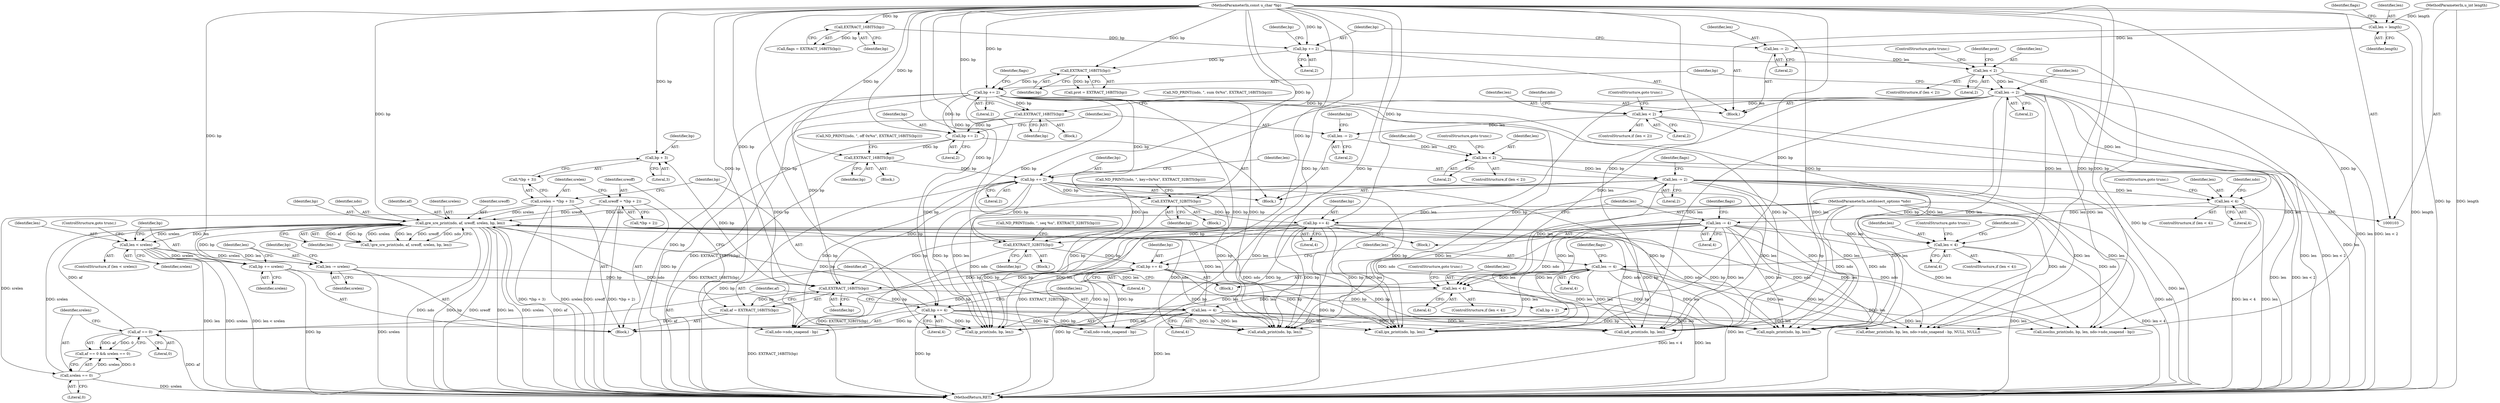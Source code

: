 digraph "0_tcpdump_1dcd10aceabbc03bf571ea32b892c522cbe923de_3@pointer" {
"1000299" [label="(Call,bp + 3)"];
"1000105" [label="(MethodParameterIn,const u_char *bp)"];
"1000288" [label="(Call,EXTRACT_16BITS(bp))"];
"1000332" [label="(Call,bp += srelen)"];
"1000328" [label="(Call,len < srelen)"];
"1000319" [label="(Call,gre_sre_print(ndo, af, sreoff, srelen, bp, len))"];
"1000104" [label="(MethodParameterIn,netdissect_options *ndo)"];
"1000310" [label="(Call,af == 0)"];
"1000286" [label="(Call,af = EXTRACT_16BITS(bp))"];
"1000290" [label="(Call,sreoff = *(bp + 2))"];
"1000296" [label="(Call,srelen = *(bp + 3))"];
"1000313" [label="(Call,srelen == 0)"];
"1000302" [label="(Call,bp += 4)"];
"1000305" [label="(Call,len -= 4)"];
"1000282" [label="(Call,len < 4)"];
"1000335" [label="(Call,len -= srelen)"];
"1000150" [label="(Call,len -= 2)"];
"1000142" [label="(Call,len < 2)"];
"1000131" [label="(Call,len -= 2)"];
"1000109" [label="(Call,len = length)"];
"1000106" [label="(MethodParameterIn,u_int length)"];
"1000237" [label="(Call,len -= 4)"];
"1000223" [label="(Call,len < 4)"];
"1000210" [label="(Call,len -= 2)"];
"1000196" [label="(Call,len < 2)"];
"1000188" [label="(Call,len -= 2)"];
"1000170" [label="(Call,len < 2)"];
"1000264" [label="(Call,len -= 4)"];
"1000250" [label="(Call,len < 4)"];
"1000234" [label="(Call,bp += 4)"];
"1000232" [label="(Call,EXTRACT_32BITS(bp))"];
"1000207" [label="(Call,bp += 2)"];
"1000205" [label="(Call,EXTRACT_16BITS(bp))"];
"1000185" [label="(Call,bp += 2)"];
"1000183" [label="(Call,EXTRACT_16BITS(bp))"];
"1000153" [label="(Call,bp += 2)"];
"1000148" [label="(Call,EXTRACT_16BITS(bp))"];
"1000134" [label="(Call,bp += 2)"];
"1000116" [label="(Call,EXTRACT_16BITS(bp))"];
"1000261" [label="(Call,bp += 4)"];
"1000259" [label="(Call,EXTRACT_32BITS(bp))"];
"1000249" [label="(ControlStructure,if (len < 4))"];
"1000189" [label="(Identifier,len)"];
"1000265" [label="(Identifier,len)"];
"1000109" [label="(Call,len = length)"];
"1000117" [label="(Identifier,bp)"];
"1000199" [label="(ControlStructure,goto trunc;)"];
"1000235" [label="(Identifier,bp)"];
"1000114" [label="(Call,flags = EXTRACT_16BITS(bp))"];
"1000197" [label="(Identifier,len)"];
"1000288" [label="(Call,EXTRACT_16BITS(bp))"];
"1000298" [label="(Call,*(bp + 3))"];
"1000402" [label="(Call,atalk_print(ndo, bp, len))"];
"1000286" [label="(Call,af = EXTRACT_16BITS(bp))"];
"1000293" [label="(Call,bp + 2)"];
"1000207" [label="(Call,bp += 2)"];
"1000230" [label="(Block,)"];
"1000304" [label="(Literal,4)"];
"1000254" [label="(Call,ND_PRINT((ndo, \", seq %u\", EXTRACT_32BITS(bp))))"];
"1000176" [label="(Identifier,ndo)"];
"1000187" [label="(Literal,2)"];
"1000131" [label="(Call,len -= 2)"];
"1000313" [label="(Call,srelen == 0)"];
"1000336" [label="(Identifier,len)"];
"1000134" [label="(Call,bp += 2)"];
"1000330" [label="(Identifier,srelen)"];
"1000139" [label="(Identifier,bp)"];
"1000154" [label="(Identifier,bp)"];
"1000104" [label="(MethodParameterIn,netdissect_options *ndo)"];
"1000309" [label="(Call,af == 0 && srelen == 0)"];
"1000314" [label="(Identifier,srelen)"];
"1000153" [label="(Call,bp += 2)"];
"1000188" [label="(Call,len -= 2)"];
"1000290" [label="(Call,sreoff = *(bp + 2))"];
"1000285" [label="(ControlStructure,goto trunc;)"];
"1000116" [label="(Call,EXTRACT_16BITS(bp))"];
"1000226" [label="(ControlStructure,goto trunc;)"];
"1000307" [label="(Literal,4)"];
"1000206" [label="(Identifier,bp)"];
"1000302" [label="(Call,bp += 4)"];
"1000232" [label="(Call,EXTRACT_32BITS(bp))"];
"1000136" [label="(Literal,2)"];
"1000297" [label="(Identifier,srelen)"];
"1000144" [label="(Literal,2)"];
"1000266" [label="(Literal,4)"];
"1000212" [label="(Literal,2)"];
"1000205" [label="(Call,EXTRACT_16BITS(bp))"];
"1000253" [label="(ControlStructure,goto trunc;)"];
"1000311" [label="(Identifier,af)"];
"1000256" [label="(Identifier,ndo)"];
"1000236" [label="(Literal,4)"];
"1000178" [label="(Call,ND_PRINT((ndo, \", sum 0x%x\", EXTRACT_16BITS(bp))))"];
"1000319" [label="(Call,gre_sre_print(ndo, af, sreoff, srelen, bp, len))"];
"1000323" [label="(Identifier,srelen)"];
"1000173" [label="(ControlStructure,goto trunc;)"];
"1000147" [label="(Identifier,prot)"];
"1000322" [label="(Identifier,sreoff)"];
"1000150" [label="(Call,len -= 2)"];
"1000227" [label="(Call,ND_PRINT((ndo, \", key=0x%x\", EXTRACT_32BITS(bp))))"];
"1000200" [label="(Call,ND_PRINT((ndo, \", off 0x%x\", EXTRACT_16BITS(bp))))"];
"1000159" [label="(Identifier,flags)"];
"1000238" [label="(Identifier,len)"];
"1000224" [label="(Identifier,len)"];
"1000222" [label="(ControlStructure,if (len < 4))"];
"1000259" [label="(Call,EXTRACT_32BITS(bp))"];
"1000217" [label="(Block,)"];
"1000172" [label="(Literal,2)"];
"1000234" [label="(Call,bp += 4)"];
"1000209" [label="(Literal,2)"];
"1000329" [label="(Identifier,len)"];
"1000169" [label="(ControlStructure,if (len < 2))"];
"1000164" [label="(Block,)"];
"1000143" [label="(Identifier,len)"];
"1000132" [label="(Identifier,len)"];
"1000105" [label="(MethodParameterIn,const u_char *bp)"];
"1000446" [label="(MethodReturn,RET)"];
"1000292" [label="(Call,*(bp + 2))"];
"1000324" [label="(Identifier,bp)"];
"1000184" [label="(Identifier,bp)"];
"1000312" [label="(Literal,0)"];
"1000142" [label="(Call,len < 2)"];
"1000279" [label="(Identifier,bp)"];
"1000244" [label="(Block,)"];
"1000106" [label="(MethodParameterIn,u_int length)"];
"1000151" [label="(Identifier,len)"];
"1000332" [label="(Call,bp += srelen)"];
"1000299" [label="(Call,bp + 3)"];
"1000315" [label="(Literal,0)"];
"1000237" [label="(Call,len -= 4)"];
"1000264" [label="(Call,len -= 4)"];
"1000110" [label="(Identifier,len)"];
"1000115" [label="(Identifier,flags)"];
"1000325" [label="(Identifier,len)"];
"1000133" [label="(Literal,2)"];
"1000396" [label="(Call,ipx_print(ndo, bp, len))"];
"1000141" [label="(ControlStructure,if (len < 2))"];
"1000193" [label="(Identifier,bp)"];
"1000328" [label="(Call,len < srelen)"];
"1000300" [label="(Identifier,bp)"];
"1000190" [label="(Literal,2)"];
"1000408" [label="(Call,isoclns_print(ndo, bp, len, ndo->ndo_snapend - bp))"];
"1000208" [label="(Identifier,bp)"];
"1000186" [label="(Identifier,bp)"];
"1000320" [label="(Identifier,ndo)"];
"1000419" [label="(Call,ether_print(ndo, bp, len, ndo->ndo_snapend - bp, NULL, NULL))"];
"1000257" [label="(Block,)"];
"1000211" [label="(Identifier,len)"];
"1000263" [label="(Literal,4)"];
"1000335" [label="(Call,len -= srelen)"];
"1000198" [label="(Literal,2)"];
"1000239" [label="(Literal,4)"];
"1000183" [label="(Call,EXTRACT_16BITS(bp))"];
"1000310" [label="(Call,af == 0)"];
"1000210" [label="(Call,len -= 2)"];
"1000195" [label="(ControlStructure,if (len < 2))"];
"1000334" [label="(Identifier,srelen)"];
"1000107" [label="(Block,)"];
"1000185" [label="(Call,bp += 2)"];
"1000203" [label="(Block,)"];
"1000252" [label="(Literal,4)"];
"1000233" [label="(Identifier,bp)"];
"1000423" [label="(Call,ndo->ndo_snapend - bp)"];
"1000296" [label="(Call,srelen = *(bp + 3))"];
"1000155" [label="(Literal,2)"];
"1000202" [label="(Identifier,ndo)"];
"1000171" [label="(Identifier,len)"];
"1000146" [label="(Call,prot = EXTRACT_16BITS(bp))"];
"1000305" [label="(Call,len -= 4)"];
"1000327" [label="(ControlStructure,if (len < srelen))"];
"1000111" [label="(Identifier,length)"];
"1000283" [label="(Identifier,len)"];
"1000170" [label="(Call,len < 2)"];
"1000145" [label="(ControlStructure,goto trunc;)"];
"1000291" [label="(Identifier,sreoff)"];
"1000223" [label="(Call,len < 4)"];
"1000303" [label="(Identifier,bp)"];
"1000242" [label="(Identifier,flags)"];
"1000251" [label="(Identifier,len)"];
"1000333" [label="(Identifier,bp)"];
"1000196" [label="(Call,len < 2)"];
"1000225" [label="(Literal,4)"];
"1000284" [label="(Literal,4)"];
"1000135" [label="(Identifier,bp)"];
"1000260" [label="(Identifier,bp)"];
"1000262" [label="(Identifier,bp)"];
"1000301" [label="(Literal,3)"];
"1000318" [label="(Call,!gre_sre_print(ndo, af, sreoff, srelen, bp, len))"];
"1000281" [label="(ControlStructure,if (len < 4))"];
"1000390" [label="(Call,mpls_print(ndo, bp, len))"];
"1000152" [label="(Literal,2)"];
"1000306" [label="(Identifier,len)"];
"1000269" [label="(Identifier,flags)"];
"1000282" [label="(Call,len < 4)"];
"1000287" [label="(Identifier,af)"];
"1000149" [label="(Identifier,bp)"];
"1000273" [label="(Block,)"];
"1000378" [label="(Call,ip_print(ndo, bp, len))"];
"1000289" [label="(Identifier,bp)"];
"1000337" [label="(Identifier,srelen)"];
"1000261" [label="(Call,bp += 4)"];
"1000321" [label="(Identifier,af)"];
"1000181" [label="(Block,)"];
"1000384" [label="(Call,ip6_print(ndo, bp, len))"];
"1000250" [label="(Call,len < 4)"];
"1000148" [label="(Call,EXTRACT_16BITS(bp))"];
"1000331" [label="(ControlStructure,goto trunc;)"];
"1000412" [label="(Call,ndo->ndo_snapend - bp)"];
"1000215" [label="(Identifier,flags)"];
"1000229" [label="(Identifier,ndo)"];
"1000299" -> "1000298"  [label="AST: "];
"1000299" -> "1000301"  [label="CFG: "];
"1000300" -> "1000299"  [label="AST: "];
"1000301" -> "1000299"  [label="AST: "];
"1000298" -> "1000299"  [label="CFG: "];
"1000105" -> "1000299"  [label="DDG: bp"];
"1000288" -> "1000299"  [label="DDG: bp"];
"1000105" -> "1000103"  [label="AST: "];
"1000105" -> "1000446"  [label="DDG: bp"];
"1000105" -> "1000116"  [label="DDG: bp"];
"1000105" -> "1000134"  [label="DDG: bp"];
"1000105" -> "1000148"  [label="DDG: bp"];
"1000105" -> "1000153"  [label="DDG: bp"];
"1000105" -> "1000183"  [label="DDG: bp"];
"1000105" -> "1000185"  [label="DDG: bp"];
"1000105" -> "1000205"  [label="DDG: bp"];
"1000105" -> "1000207"  [label="DDG: bp"];
"1000105" -> "1000232"  [label="DDG: bp"];
"1000105" -> "1000234"  [label="DDG: bp"];
"1000105" -> "1000259"  [label="DDG: bp"];
"1000105" -> "1000261"  [label="DDG: bp"];
"1000105" -> "1000288"  [label="DDG: bp"];
"1000105" -> "1000293"  [label="DDG: bp"];
"1000105" -> "1000302"  [label="DDG: bp"];
"1000105" -> "1000319"  [label="DDG: bp"];
"1000105" -> "1000332"  [label="DDG: bp"];
"1000105" -> "1000378"  [label="DDG: bp"];
"1000105" -> "1000384"  [label="DDG: bp"];
"1000105" -> "1000390"  [label="DDG: bp"];
"1000105" -> "1000396"  [label="DDG: bp"];
"1000105" -> "1000402"  [label="DDG: bp"];
"1000105" -> "1000408"  [label="DDG: bp"];
"1000105" -> "1000412"  [label="DDG: bp"];
"1000105" -> "1000419"  [label="DDG: bp"];
"1000105" -> "1000423"  [label="DDG: bp"];
"1000288" -> "1000286"  [label="AST: "];
"1000288" -> "1000289"  [label="CFG: "];
"1000289" -> "1000288"  [label="AST: "];
"1000286" -> "1000288"  [label="CFG: "];
"1000288" -> "1000286"  [label="DDG: bp"];
"1000332" -> "1000288"  [label="DDG: bp"];
"1000234" -> "1000288"  [label="DDG: bp"];
"1000207" -> "1000288"  [label="DDG: bp"];
"1000261" -> "1000288"  [label="DDG: bp"];
"1000153" -> "1000288"  [label="DDG: bp"];
"1000288" -> "1000293"  [label="DDG: bp"];
"1000288" -> "1000302"  [label="DDG: bp"];
"1000332" -> "1000273"  [label="AST: "];
"1000332" -> "1000334"  [label="CFG: "];
"1000333" -> "1000332"  [label="AST: "];
"1000334" -> "1000332"  [label="AST: "];
"1000336" -> "1000332"  [label="CFG: "];
"1000332" -> "1000446"  [label="DDG: bp"];
"1000328" -> "1000332"  [label="DDG: srelen"];
"1000319" -> "1000332"  [label="DDG: bp"];
"1000328" -> "1000327"  [label="AST: "];
"1000328" -> "1000330"  [label="CFG: "];
"1000329" -> "1000328"  [label="AST: "];
"1000330" -> "1000328"  [label="AST: "];
"1000331" -> "1000328"  [label="CFG: "];
"1000333" -> "1000328"  [label="CFG: "];
"1000328" -> "1000446"  [label="DDG: len < srelen"];
"1000328" -> "1000446"  [label="DDG: len"];
"1000328" -> "1000446"  [label="DDG: srelen"];
"1000319" -> "1000328"  [label="DDG: len"];
"1000319" -> "1000328"  [label="DDG: srelen"];
"1000328" -> "1000335"  [label="DDG: srelen"];
"1000328" -> "1000335"  [label="DDG: len"];
"1000319" -> "1000318"  [label="AST: "];
"1000319" -> "1000325"  [label="CFG: "];
"1000320" -> "1000319"  [label="AST: "];
"1000321" -> "1000319"  [label="AST: "];
"1000322" -> "1000319"  [label="AST: "];
"1000323" -> "1000319"  [label="AST: "];
"1000324" -> "1000319"  [label="AST: "];
"1000325" -> "1000319"  [label="AST: "];
"1000318" -> "1000319"  [label="CFG: "];
"1000319" -> "1000446"  [label="DDG: bp"];
"1000319" -> "1000446"  [label="DDG: sreoff"];
"1000319" -> "1000446"  [label="DDG: len"];
"1000319" -> "1000446"  [label="DDG: srelen"];
"1000319" -> "1000446"  [label="DDG: af"];
"1000319" -> "1000446"  [label="DDG: ndo"];
"1000319" -> "1000318"  [label="DDG: af"];
"1000319" -> "1000318"  [label="DDG: bp"];
"1000319" -> "1000318"  [label="DDG: srelen"];
"1000319" -> "1000318"  [label="DDG: len"];
"1000319" -> "1000318"  [label="DDG: sreoff"];
"1000319" -> "1000318"  [label="DDG: ndo"];
"1000104" -> "1000319"  [label="DDG: ndo"];
"1000310" -> "1000319"  [label="DDG: af"];
"1000290" -> "1000319"  [label="DDG: sreoff"];
"1000296" -> "1000319"  [label="DDG: srelen"];
"1000313" -> "1000319"  [label="DDG: srelen"];
"1000302" -> "1000319"  [label="DDG: bp"];
"1000305" -> "1000319"  [label="DDG: len"];
"1000319" -> "1000378"  [label="DDG: ndo"];
"1000319" -> "1000384"  [label="DDG: ndo"];
"1000319" -> "1000390"  [label="DDG: ndo"];
"1000319" -> "1000396"  [label="DDG: ndo"];
"1000319" -> "1000402"  [label="DDG: ndo"];
"1000319" -> "1000408"  [label="DDG: ndo"];
"1000319" -> "1000419"  [label="DDG: ndo"];
"1000104" -> "1000103"  [label="AST: "];
"1000104" -> "1000446"  [label="DDG: ndo"];
"1000104" -> "1000378"  [label="DDG: ndo"];
"1000104" -> "1000384"  [label="DDG: ndo"];
"1000104" -> "1000390"  [label="DDG: ndo"];
"1000104" -> "1000396"  [label="DDG: ndo"];
"1000104" -> "1000402"  [label="DDG: ndo"];
"1000104" -> "1000408"  [label="DDG: ndo"];
"1000104" -> "1000419"  [label="DDG: ndo"];
"1000310" -> "1000309"  [label="AST: "];
"1000310" -> "1000312"  [label="CFG: "];
"1000311" -> "1000310"  [label="AST: "];
"1000312" -> "1000310"  [label="AST: "];
"1000314" -> "1000310"  [label="CFG: "];
"1000309" -> "1000310"  [label="CFG: "];
"1000310" -> "1000446"  [label="DDG: af"];
"1000310" -> "1000309"  [label="DDG: af"];
"1000310" -> "1000309"  [label="DDG: 0"];
"1000286" -> "1000310"  [label="DDG: af"];
"1000286" -> "1000273"  [label="AST: "];
"1000287" -> "1000286"  [label="AST: "];
"1000291" -> "1000286"  [label="CFG: "];
"1000286" -> "1000446"  [label="DDG: EXTRACT_16BITS(bp)"];
"1000290" -> "1000273"  [label="AST: "];
"1000290" -> "1000292"  [label="CFG: "];
"1000291" -> "1000290"  [label="AST: "];
"1000292" -> "1000290"  [label="AST: "];
"1000297" -> "1000290"  [label="CFG: "];
"1000290" -> "1000446"  [label="DDG: sreoff"];
"1000290" -> "1000446"  [label="DDG: *(bp + 2)"];
"1000296" -> "1000273"  [label="AST: "];
"1000296" -> "1000298"  [label="CFG: "];
"1000297" -> "1000296"  [label="AST: "];
"1000298" -> "1000296"  [label="AST: "];
"1000303" -> "1000296"  [label="CFG: "];
"1000296" -> "1000446"  [label="DDG: *(bp + 3)"];
"1000296" -> "1000446"  [label="DDG: srelen"];
"1000296" -> "1000313"  [label="DDG: srelen"];
"1000313" -> "1000309"  [label="AST: "];
"1000313" -> "1000315"  [label="CFG: "];
"1000314" -> "1000313"  [label="AST: "];
"1000315" -> "1000313"  [label="AST: "];
"1000309" -> "1000313"  [label="CFG: "];
"1000313" -> "1000446"  [label="DDG: srelen"];
"1000313" -> "1000309"  [label="DDG: srelen"];
"1000313" -> "1000309"  [label="DDG: 0"];
"1000302" -> "1000273"  [label="AST: "];
"1000302" -> "1000304"  [label="CFG: "];
"1000303" -> "1000302"  [label="AST: "];
"1000304" -> "1000302"  [label="AST: "];
"1000306" -> "1000302"  [label="CFG: "];
"1000302" -> "1000446"  [label="DDG: bp"];
"1000302" -> "1000378"  [label="DDG: bp"];
"1000302" -> "1000384"  [label="DDG: bp"];
"1000302" -> "1000390"  [label="DDG: bp"];
"1000302" -> "1000396"  [label="DDG: bp"];
"1000302" -> "1000402"  [label="DDG: bp"];
"1000302" -> "1000412"  [label="DDG: bp"];
"1000302" -> "1000423"  [label="DDG: bp"];
"1000305" -> "1000273"  [label="AST: "];
"1000305" -> "1000307"  [label="CFG: "];
"1000306" -> "1000305"  [label="AST: "];
"1000307" -> "1000305"  [label="AST: "];
"1000311" -> "1000305"  [label="CFG: "];
"1000305" -> "1000446"  [label="DDG: len"];
"1000282" -> "1000305"  [label="DDG: len"];
"1000305" -> "1000378"  [label="DDG: len"];
"1000305" -> "1000384"  [label="DDG: len"];
"1000305" -> "1000390"  [label="DDG: len"];
"1000305" -> "1000396"  [label="DDG: len"];
"1000305" -> "1000402"  [label="DDG: len"];
"1000305" -> "1000408"  [label="DDG: len"];
"1000305" -> "1000419"  [label="DDG: len"];
"1000282" -> "1000281"  [label="AST: "];
"1000282" -> "1000284"  [label="CFG: "];
"1000283" -> "1000282"  [label="AST: "];
"1000284" -> "1000282"  [label="AST: "];
"1000285" -> "1000282"  [label="CFG: "];
"1000287" -> "1000282"  [label="CFG: "];
"1000282" -> "1000446"  [label="DDG: len < 4"];
"1000282" -> "1000446"  [label="DDG: len"];
"1000335" -> "1000282"  [label="DDG: len"];
"1000150" -> "1000282"  [label="DDG: len"];
"1000237" -> "1000282"  [label="DDG: len"];
"1000264" -> "1000282"  [label="DDG: len"];
"1000210" -> "1000282"  [label="DDG: len"];
"1000335" -> "1000273"  [label="AST: "];
"1000335" -> "1000337"  [label="CFG: "];
"1000336" -> "1000335"  [label="AST: "];
"1000337" -> "1000335"  [label="AST: "];
"1000279" -> "1000335"  [label="CFG: "];
"1000335" -> "1000446"  [label="DDG: srelen"];
"1000150" -> "1000107"  [label="AST: "];
"1000150" -> "1000152"  [label="CFG: "];
"1000151" -> "1000150"  [label="AST: "];
"1000152" -> "1000150"  [label="AST: "];
"1000154" -> "1000150"  [label="CFG: "];
"1000150" -> "1000446"  [label="DDG: len"];
"1000142" -> "1000150"  [label="DDG: len"];
"1000150" -> "1000170"  [label="DDG: len"];
"1000150" -> "1000223"  [label="DDG: len"];
"1000150" -> "1000250"  [label="DDG: len"];
"1000150" -> "1000378"  [label="DDG: len"];
"1000150" -> "1000384"  [label="DDG: len"];
"1000150" -> "1000390"  [label="DDG: len"];
"1000150" -> "1000396"  [label="DDG: len"];
"1000150" -> "1000402"  [label="DDG: len"];
"1000150" -> "1000408"  [label="DDG: len"];
"1000150" -> "1000419"  [label="DDG: len"];
"1000142" -> "1000141"  [label="AST: "];
"1000142" -> "1000144"  [label="CFG: "];
"1000143" -> "1000142"  [label="AST: "];
"1000144" -> "1000142"  [label="AST: "];
"1000145" -> "1000142"  [label="CFG: "];
"1000147" -> "1000142"  [label="CFG: "];
"1000142" -> "1000446"  [label="DDG: len < 2"];
"1000142" -> "1000446"  [label="DDG: len"];
"1000131" -> "1000142"  [label="DDG: len"];
"1000131" -> "1000107"  [label="AST: "];
"1000131" -> "1000133"  [label="CFG: "];
"1000132" -> "1000131"  [label="AST: "];
"1000133" -> "1000131"  [label="AST: "];
"1000135" -> "1000131"  [label="CFG: "];
"1000109" -> "1000131"  [label="DDG: len"];
"1000109" -> "1000107"  [label="AST: "];
"1000109" -> "1000111"  [label="CFG: "];
"1000110" -> "1000109"  [label="AST: "];
"1000111" -> "1000109"  [label="AST: "];
"1000115" -> "1000109"  [label="CFG: "];
"1000109" -> "1000446"  [label="DDG: length"];
"1000106" -> "1000109"  [label="DDG: length"];
"1000106" -> "1000103"  [label="AST: "];
"1000106" -> "1000446"  [label="DDG: length"];
"1000237" -> "1000217"  [label="AST: "];
"1000237" -> "1000239"  [label="CFG: "];
"1000238" -> "1000237"  [label="AST: "];
"1000239" -> "1000237"  [label="AST: "];
"1000242" -> "1000237"  [label="CFG: "];
"1000237" -> "1000446"  [label="DDG: len"];
"1000223" -> "1000237"  [label="DDG: len"];
"1000237" -> "1000250"  [label="DDG: len"];
"1000237" -> "1000378"  [label="DDG: len"];
"1000237" -> "1000384"  [label="DDG: len"];
"1000237" -> "1000390"  [label="DDG: len"];
"1000237" -> "1000396"  [label="DDG: len"];
"1000237" -> "1000402"  [label="DDG: len"];
"1000237" -> "1000408"  [label="DDG: len"];
"1000237" -> "1000419"  [label="DDG: len"];
"1000223" -> "1000222"  [label="AST: "];
"1000223" -> "1000225"  [label="CFG: "];
"1000224" -> "1000223"  [label="AST: "];
"1000225" -> "1000223"  [label="AST: "];
"1000226" -> "1000223"  [label="CFG: "];
"1000229" -> "1000223"  [label="CFG: "];
"1000223" -> "1000446"  [label="DDG: len < 4"];
"1000223" -> "1000446"  [label="DDG: len"];
"1000210" -> "1000223"  [label="DDG: len"];
"1000210" -> "1000164"  [label="AST: "];
"1000210" -> "1000212"  [label="CFG: "];
"1000211" -> "1000210"  [label="AST: "];
"1000212" -> "1000210"  [label="AST: "];
"1000215" -> "1000210"  [label="CFG: "];
"1000210" -> "1000446"  [label="DDG: len"];
"1000196" -> "1000210"  [label="DDG: len"];
"1000210" -> "1000250"  [label="DDG: len"];
"1000210" -> "1000378"  [label="DDG: len"];
"1000210" -> "1000384"  [label="DDG: len"];
"1000210" -> "1000390"  [label="DDG: len"];
"1000210" -> "1000396"  [label="DDG: len"];
"1000210" -> "1000402"  [label="DDG: len"];
"1000210" -> "1000408"  [label="DDG: len"];
"1000210" -> "1000419"  [label="DDG: len"];
"1000196" -> "1000195"  [label="AST: "];
"1000196" -> "1000198"  [label="CFG: "];
"1000197" -> "1000196"  [label="AST: "];
"1000198" -> "1000196"  [label="AST: "];
"1000199" -> "1000196"  [label="CFG: "];
"1000202" -> "1000196"  [label="CFG: "];
"1000196" -> "1000446"  [label="DDG: len"];
"1000196" -> "1000446"  [label="DDG: len < 2"];
"1000188" -> "1000196"  [label="DDG: len"];
"1000188" -> "1000164"  [label="AST: "];
"1000188" -> "1000190"  [label="CFG: "];
"1000189" -> "1000188"  [label="AST: "];
"1000190" -> "1000188"  [label="AST: "];
"1000193" -> "1000188"  [label="CFG: "];
"1000170" -> "1000188"  [label="DDG: len"];
"1000170" -> "1000169"  [label="AST: "];
"1000170" -> "1000172"  [label="CFG: "];
"1000171" -> "1000170"  [label="AST: "];
"1000172" -> "1000170"  [label="AST: "];
"1000173" -> "1000170"  [label="CFG: "];
"1000176" -> "1000170"  [label="CFG: "];
"1000170" -> "1000446"  [label="DDG: len"];
"1000170" -> "1000446"  [label="DDG: len < 2"];
"1000264" -> "1000244"  [label="AST: "];
"1000264" -> "1000266"  [label="CFG: "];
"1000265" -> "1000264"  [label="AST: "];
"1000266" -> "1000264"  [label="AST: "];
"1000269" -> "1000264"  [label="CFG: "];
"1000264" -> "1000446"  [label="DDG: len"];
"1000250" -> "1000264"  [label="DDG: len"];
"1000264" -> "1000378"  [label="DDG: len"];
"1000264" -> "1000384"  [label="DDG: len"];
"1000264" -> "1000390"  [label="DDG: len"];
"1000264" -> "1000396"  [label="DDG: len"];
"1000264" -> "1000402"  [label="DDG: len"];
"1000264" -> "1000408"  [label="DDG: len"];
"1000264" -> "1000419"  [label="DDG: len"];
"1000250" -> "1000249"  [label="AST: "];
"1000250" -> "1000252"  [label="CFG: "];
"1000251" -> "1000250"  [label="AST: "];
"1000252" -> "1000250"  [label="AST: "];
"1000253" -> "1000250"  [label="CFG: "];
"1000256" -> "1000250"  [label="CFG: "];
"1000250" -> "1000446"  [label="DDG: len"];
"1000250" -> "1000446"  [label="DDG: len < 4"];
"1000234" -> "1000217"  [label="AST: "];
"1000234" -> "1000236"  [label="CFG: "];
"1000235" -> "1000234"  [label="AST: "];
"1000236" -> "1000234"  [label="AST: "];
"1000238" -> "1000234"  [label="CFG: "];
"1000234" -> "1000446"  [label="DDG: bp"];
"1000232" -> "1000234"  [label="DDG: bp"];
"1000234" -> "1000259"  [label="DDG: bp"];
"1000234" -> "1000378"  [label="DDG: bp"];
"1000234" -> "1000384"  [label="DDG: bp"];
"1000234" -> "1000390"  [label="DDG: bp"];
"1000234" -> "1000396"  [label="DDG: bp"];
"1000234" -> "1000402"  [label="DDG: bp"];
"1000234" -> "1000412"  [label="DDG: bp"];
"1000234" -> "1000423"  [label="DDG: bp"];
"1000232" -> "1000230"  [label="AST: "];
"1000232" -> "1000233"  [label="CFG: "];
"1000233" -> "1000232"  [label="AST: "];
"1000227" -> "1000232"  [label="CFG: "];
"1000232" -> "1000446"  [label="DDG: EXTRACT_32BITS(bp)"];
"1000207" -> "1000232"  [label="DDG: bp"];
"1000153" -> "1000232"  [label="DDG: bp"];
"1000207" -> "1000164"  [label="AST: "];
"1000207" -> "1000209"  [label="CFG: "];
"1000208" -> "1000207"  [label="AST: "];
"1000209" -> "1000207"  [label="AST: "];
"1000211" -> "1000207"  [label="CFG: "];
"1000207" -> "1000446"  [label="DDG: bp"];
"1000205" -> "1000207"  [label="DDG: bp"];
"1000207" -> "1000259"  [label="DDG: bp"];
"1000207" -> "1000378"  [label="DDG: bp"];
"1000207" -> "1000384"  [label="DDG: bp"];
"1000207" -> "1000390"  [label="DDG: bp"];
"1000207" -> "1000396"  [label="DDG: bp"];
"1000207" -> "1000402"  [label="DDG: bp"];
"1000207" -> "1000412"  [label="DDG: bp"];
"1000207" -> "1000423"  [label="DDG: bp"];
"1000205" -> "1000203"  [label="AST: "];
"1000205" -> "1000206"  [label="CFG: "];
"1000206" -> "1000205"  [label="AST: "];
"1000200" -> "1000205"  [label="CFG: "];
"1000205" -> "1000446"  [label="DDG: EXTRACT_16BITS(bp)"];
"1000185" -> "1000205"  [label="DDG: bp"];
"1000185" -> "1000164"  [label="AST: "];
"1000185" -> "1000187"  [label="CFG: "];
"1000186" -> "1000185"  [label="AST: "];
"1000187" -> "1000185"  [label="AST: "];
"1000189" -> "1000185"  [label="CFG: "];
"1000185" -> "1000446"  [label="DDG: bp"];
"1000183" -> "1000185"  [label="DDG: bp"];
"1000153" -> "1000185"  [label="DDG: bp"];
"1000183" -> "1000181"  [label="AST: "];
"1000183" -> "1000184"  [label="CFG: "];
"1000184" -> "1000183"  [label="AST: "];
"1000178" -> "1000183"  [label="CFG: "];
"1000183" -> "1000446"  [label="DDG: EXTRACT_16BITS(bp)"];
"1000153" -> "1000183"  [label="DDG: bp"];
"1000153" -> "1000107"  [label="AST: "];
"1000153" -> "1000155"  [label="CFG: "];
"1000154" -> "1000153"  [label="AST: "];
"1000155" -> "1000153"  [label="AST: "];
"1000159" -> "1000153"  [label="CFG: "];
"1000153" -> "1000446"  [label="DDG: bp"];
"1000148" -> "1000153"  [label="DDG: bp"];
"1000153" -> "1000259"  [label="DDG: bp"];
"1000153" -> "1000378"  [label="DDG: bp"];
"1000153" -> "1000384"  [label="DDG: bp"];
"1000153" -> "1000390"  [label="DDG: bp"];
"1000153" -> "1000396"  [label="DDG: bp"];
"1000153" -> "1000402"  [label="DDG: bp"];
"1000153" -> "1000412"  [label="DDG: bp"];
"1000153" -> "1000423"  [label="DDG: bp"];
"1000148" -> "1000146"  [label="AST: "];
"1000148" -> "1000149"  [label="CFG: "];
"1000149" -> "1000148"  [label="AST: "];
"1000146" -> "1000148"  [label="CFG: "];
"1000148" -> "1000146"  [label="DDG: bp"];
"1000134" -> "1000148"  [label="DDG: bp"];
"1000134" -> "1000107"  [label="AST: "];
"1000134" -> "1000136"  [label="CFG: "];
"1000135" -> "1000134"  [label="AST: "];
"1000136" -> "1000134"  [label="AST: "];
"1000139" -> "1000134"  [label="CFG: "];
"1000134" -> "1000446"  [label="DDG: bp"];
"1000116" -> "1000134"  [label="DDG: bp"];
"1000116" -> "1000114"  [label="AST: "];
"1000116" -> "1000117"  [label="CFG: "];
"1000117" -> "1000116"  [label="AST: "];
"1000114" -> "1000116"  [label="CFG: "];
"1000116" -> "1000114"  [label="DDG: bp"];
"1000261" -> "1000244"  [label="AST: "];
"1000261" -> "1000263"  [label="CFG: "];
"1000262" -> "1000261"  [label="AST: "];
"1000263" -> "1000261"  [label="AST: "];
"1000265" -> "1000261"  [label="CFG: "];
"1000261" -> "1000446"  [label="DDG: bp"];
"1000259" -> "1000261"  [label="DDG: bp"];
"1000261" -> "1000378"  [label="DDG: bp"];
"1000261" -> "1000384"  [label="DDG: bp"];
"1000261" -> "1000390"  [label="DDG: bp"];
"1000261" -> "1000396"  [label="DDG: bp"];
"1000261" -> "1000402"  [label="DDG: bp"];
"1000261" -> "1000412"  [label="DDG: bp"];
"1000261" -> "1000423"  [label="DDG: bp"];
"1000259" -> "1000257"  [label="AST: "];
"1000259" -> "1000260"  [label="CFG: "];
"1000260" -> "1000259"  [label="AST: "];
"1000254" -> "1000259"  [label="CFG: "];
"1000259" -> "1000446"  [label="DDG: EXTRACT_32BITS(bp)"];
}
